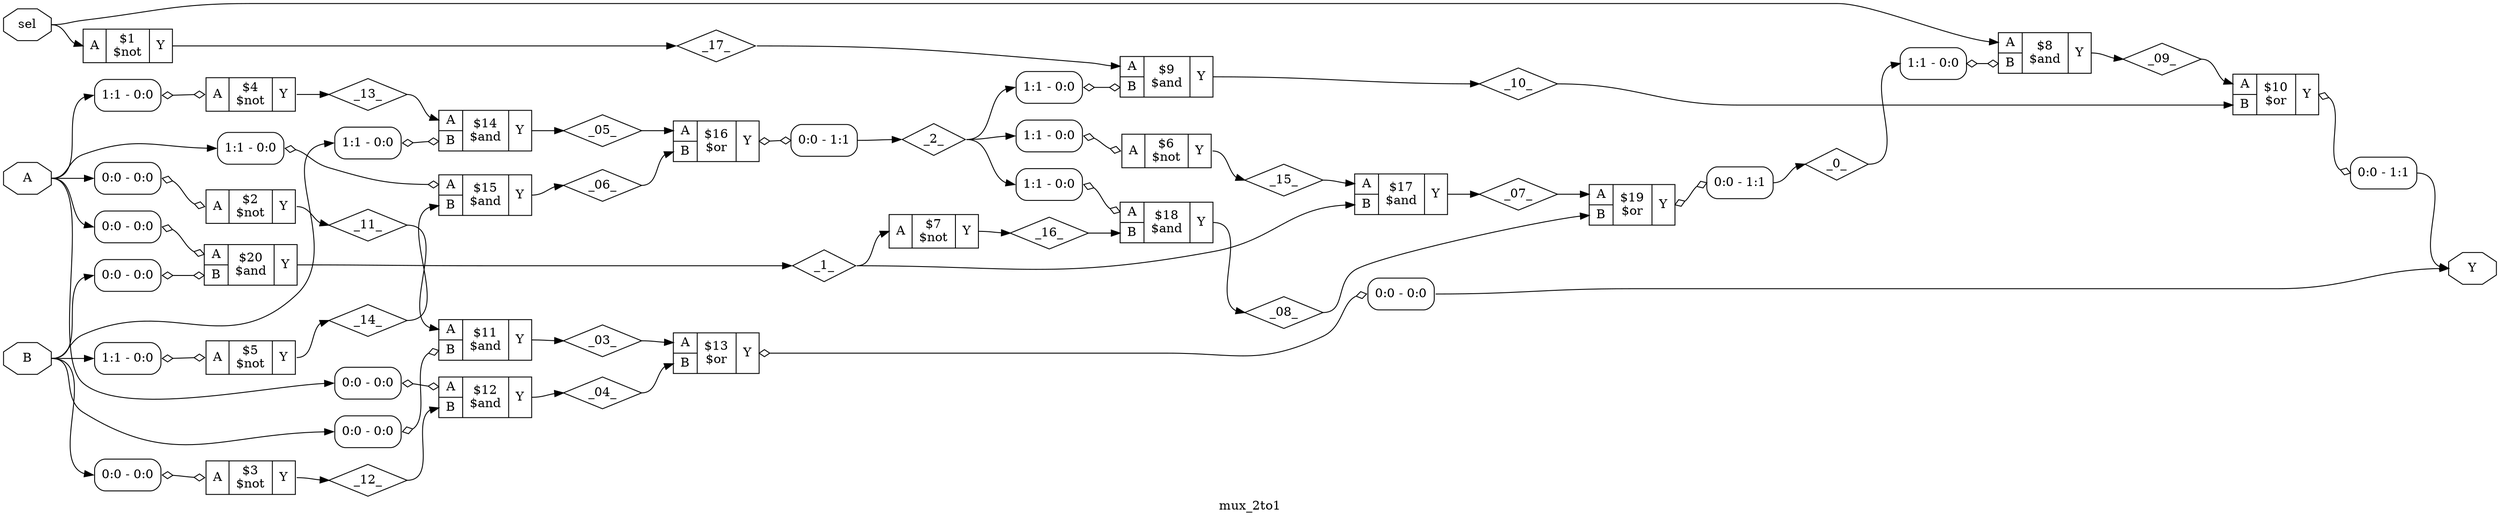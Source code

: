 digraph "mux_2to1" {
label="mux_2to1";
rankdir="LR";
remincross=true;
n2 [ shape=octagon, label="A", color="black", fontcolor="black" ];
n3 [ shape=octagon, label="B", color="black", fontcolor="black" ];
n4 [ shape=octagon, label="Y", color="black", fontcolor="black" ];
n5 [ shape=diamond, label="_03_", color="black", fontcolor="black" ];
n6 [ shape=diamond, label="_04_", color="black", fontcolor="black" ];
n7 [ shape=diamond, label="_05_", color="black", fontcolor="black" ];
n8 [ shape=diamond, label="_06_", color="black", fontcolor="black" ];
n9 [ shape=diamond, label="_07_", color="black", fontcolor="black" ];
n10 [ shape=diamond, label="_08_", color="black", fontcolor="black" ];
n11 [ shape=diamond, label="_09_", color="black", fontcolor="black" ];
n12 [ shape=diamond, label="_0_", color="black", fontcolor="black" ];
n13 [ shape=diamond, label="_10_", color="black", fontcolor="black" ];
n14 [ shape=diamond, label="_11_", color="black", fontcolor="black" ];
n15 [ shape=diamond, label="_12_", color="black", fontcolor="black" ];
n16 [ shape=diamond, label="_13_", color="black", fontcolor="black" ];
n17 [ shape=diamond, label="_14_", color="black", fontcolor="black" ];
n18 [ shape=diamond, label="_15_", color="black", fontcolor="black" ];
n19 [ shape=diamond, label="_16_", color="black", fontcolor="black" ];
n20 [ shape=diamond, label="_17_", color="black", fontcolor="black" ];
n21 [ shape=diamond, label="_1_", color="black", fontcolor="black" ];
n22 [ shape=diamond, label="_2_", color="black", fontcolor="black" ];
n23 [ shape=octagon, label="sel", color="black", fontcolor="black" ];
{ rank="source"; n2; n23; n3;}
{ rank="sink"; n4;}
c24 [ shape=record, label="{{<p2> A|<p3> B}|$8\n$and|{<p4> Y}}" ];
x0 [ shape=record, style=rounded, label="<s0> 1:1 - 0:0 " ];
x0:e -> c24:p3:w [arrowhead=odiamond, arrowtail=odiamond, dir=both, color="black", label=""];
c25 [ shape=record, label="{{<p2> A|<p3> B}|$9\n$and|{<p4> Y}}" ];
x1 [ shape=record, style=rounded, label="<s0> 1:1 - 0:0 " ];
x1:e -> c25:p3:w [arrowhead=odiamond, arrowtail=odiamond, dir=both, color="black", label=""];
c26 [ shape=record, label="{{<p2> A|<p3> B}|$11\n$and|{<p4> Y}}" ];
x2 [ shape=record, style=rounded, label="<s0> 0:0 - 0:0 " ];
x2:e -> c26:p3:w [arrowhead=odiamond, arrowtail=odiamond, dir=both, color="black", label=""];
c27 [ shape=record, label="{{<p2> A|<p3> B}|$12\n$and|{<p4> Y}}" ];
x3 [ shape=record, style=rounded, label="<s0> 0:0 - 0:0 " ];
x3:e -> c27:p2:w [arrowhead=odiamond, arrowtail=odiamond, dir=both, color="black", label=""];
c28 [ shape=record, label="{{<p2> A|<p3> B}|$14\n$and|{<p4> Y}}" ];
x4 [ shape=record, style=rounded, label="<s0> 1:1 - 0:0 " ];
x4:e -> c28:p3:w [arrowhead=odiamond, arrowtail=odiamond, dir=both, color="black", label=""];
c29 [ shape=record, label="{{<p2> A|<p3> B}|$15\n$and|{<p4> Y}}" ];
x5 [ shape=record, style=rounded, label="<s0> 1:1 - 0:0 " ];
x5:e -> c29:p2:w [arrowhead=odiamond, arrowtail=odiamond, dir=both, color="black", label=""];
c30 [ shape=record, label="{{<p2> A|<p3> B}|$17\n$and|{<p4> Y}}" ];
c31 [ shape=record, label="{{<p2> A|<p3> B}|$18\n$and|{<p4> Y}}" ];
x6 [ shape=record, style=rounded, label="<s0> 1:1 - 0:0 " ];
x6:e -> c31:p2:w [arrowhead=odiamond, arrowtail=odiamond, dir=both, color="black", label=""];
c32 [ shape=record, label="{{<p2> A|<p3> B}|$20\n$and|{<p4> Y}}" ];
x7 [ shape=record, style=rounded, label="<s0> 0:0 - 0:0 " ];
x7:e -> c32:p2:w [arrowhead=odiamond, arrowtail=odiamond, dir=both, color="black", label=""];
x8 [ shape=record, style=rounded, label="<s0> 0:0 - 0:0 " ];
x8:e -> c32:p3:w [arrowhead=odiamond, arrowtail=odiamond, dir=both, color="black", label=""];
c33 [ shape=record, label="{{<p2> A}|$1\n$not|{<p4> Y}}" ];
c34 [ shape=record, label="{{<p2> A}|$2\n$not|{<p4> Y}}" ];
x9 [ shape=record, style=rounded, label="<s0> 0:0 - 0:0 " ];
x9:e -> c34:p2:w [arrowhead=odiamond, arrowtail=odiamond, dir=both, color="black", label=""];
c35 [ shape=record, label="{{<p2> A}|$3\n$not|{<p4> Y}}" ];
x10 [ shape=record, style=rounded, label="<s0> 0:0 - 0:0 " ];
x10:e -> c35:p2:w [arrowhead=odiamond, arrowtail=odiamond, dir=both, color="black", label=""];
c36 [ shape=record, label="{{<p2> A}|$4\n$not|{<p4> Y}}" ];
x11 [ shape=record, style=rounded, label="<s0> 1:1 - 0:0 " ];
x11:e -> c36:p2:w [arrowhead=odiamond, arrowtail=odiamond, dir=both, color="black", label=""];
c37 [ shape=record, label="{{<p2> A}|$5\n$not|{<p4> Y}}" ];
x12 [ shape=record, style=rounded, label="<s0> 1:1 - 0:0 " ];
x12:e -> c37:p2:w [arrowhead=odiamond, arrowtail=odiamond, dir=both, color="black", label=""];
c38 [ shape=record, label="{{<p2> A}|$6\n$not|{<p4> Y}}" ];
x13 [ shape=record, style=rounded, label="<s0> 1:1 - 0:0 " ];
x13:e -> c38:p2:w [arrowhead=odiamond, arrowtail=odiamond, dir=both, color="black", label=""];
c39 [ shape=record, label="{{<p2> A}|$7\n$not|{<p4> Y}}" ];
c40 [ shape=record, label="{{<p2> A|<p3> B}|$10\n$or|{<p4> Y}}" ];
x14 [ shape=record, style=rounded, label="<s0> 0:0 - 1:1 " ];
c40:p4:e -> x14:w [arrowhead=odiamond, arrowtail=odiamond, dir=both, color="black", label=""];
c41 [ shape=record, label="{{<p2> A|<p3> B}|$13\n$or|{<p4> Y}}" ];
x15 [ shape=record, style=rounded, label="<s0> 0:0 - 0:0 " ];
c41:p4:e -> x15:w [arrowhead=odiamond, arrowtail=odiamond, dir=both, color="black", label=""];
c42 [ shape=record, label="{{<p2> A|<p3> B}|$16\n$or|{<p4> Y}}" ];
x16 [ shape=record, style=rounded, label="<s0> 0:0 - 1:1 " ];
c42:p4:e -> x16:w [arrowhead=odiamond, arrowtail=odiamond, dir=both, color="black", label=""];
c43 [ shape=record, label="{{<p2> A|<p3> B}|$19\n$or|{<p4> Y}}" ];
x17 [ shape=record, style=rounded, label="<s0> 0:0 - 1:1 " ];
c43:p4:e -> x17:w [arrowhead=odiamond, arrowtail=odiamond, dir=both, color="black", label=""];
c31:p4:e -> n10:w [color="black", label=""];
n10:e -> c43:p3:w [color="black", label=""];
c24:p4:e -> n11:w [color="black", label=""];
n11:e -> c40:p2:w [color="black", label=""];
x17:s0:e -> n12:w [color="black", label=""];
n12:e -> x0:s0:w [color="black", label=""];
c25:p4:e -> n13:w [color="black", label=""];
n13:e -> c40:p3:w [color="black", label=""];
c34:p4:e -> n14:w [color="black", label=""];
n14:e -> c26:p2:w [color="black", label=""];
c35:p4:e -> n15:w [color="black", label=""];
n15:e -> c27:p3:w [color="black", label=""];
c36:p4:e -> n16:w [color="black", label=""];
n16:e -> c28:p2:w [color="black", label=""];
c37:p4:e -> n17:w [color="black", label=""];
n17:e -> c29:p3:w [color="black", label=""];
c38:p4:e -> n18:w [color="black", label=""];
n18:e -> c30:p2:w [color="black", label=""];
c39:p4:e -> n19:w [color="black", label=""];
n19:e -> c31:p3:w [color="black", label=""];
n2:e -> x11:s0:w [color="black", label=""];
n2:e -> x3:s0:w [color="black", label=""];
n2:e -> x5:s0:w [color="black", label=""];
n2:e -> x7:s0:w [color="black", label=""];
n2:e -> x9:s0:w [color="black", label=""];
c33:p4:e -> n20:w [color="black", label=""];
n20:e -> c25:p2:w [color="black", label=""];
c32:p4:e -> n21:w [color="black", label=""];
n21:e -> c30:p3:w [color="black", label=""];
n21:e -> c39:p2:w [color="black", label=""];
x16:s0:e -> n22:w [color="black", label=""];
n22:e -> x13:s0:w [color="black", label=""];
n22:e -> x1:s0:w [color="black", label=""];
n22:e -> x6:s0:w [color="black", label=""];
n23:e -> c24:p2:w [color="black", label=""];
n23:e -> c33:p2:w [color="black", label=""];
n3:e -> x10:s0:w [color="black", label=""];
n3:e -> x12:s0:w [color="black", label=""];
n3:e -> x2:s0:w [color="black", label=""];
n3:e -> x4:s0:w [color="black", label=""];
n3:e -> x8:s0:w [color="black", label=""];
x14:s0:e -> n4:w [color="black", label=""];
x15:s0:e -> n4:w [color="black", label=""];
c26:p4:e -> n5:w [color="black", label=""];
n5:e -> c41:p2:w [color="black", label=""];
c27:p4:e -> n6:w [color="black", label=""];
n6:e -> c41:p3:w [color="black", label=""];
c28:p4:e -> n7:w [color="black", label=""];
n7:e -> c42:p2:w [color="black", label=""];
c29:p4:e -> n8:w [color="black", label=""];
n8:e -> c42:p3:w [color="black", label=""];
c30:p4:e -> n9:w [color="black", label=""];
n9:e -> c43:p2:w [color="black", label=""];
}
